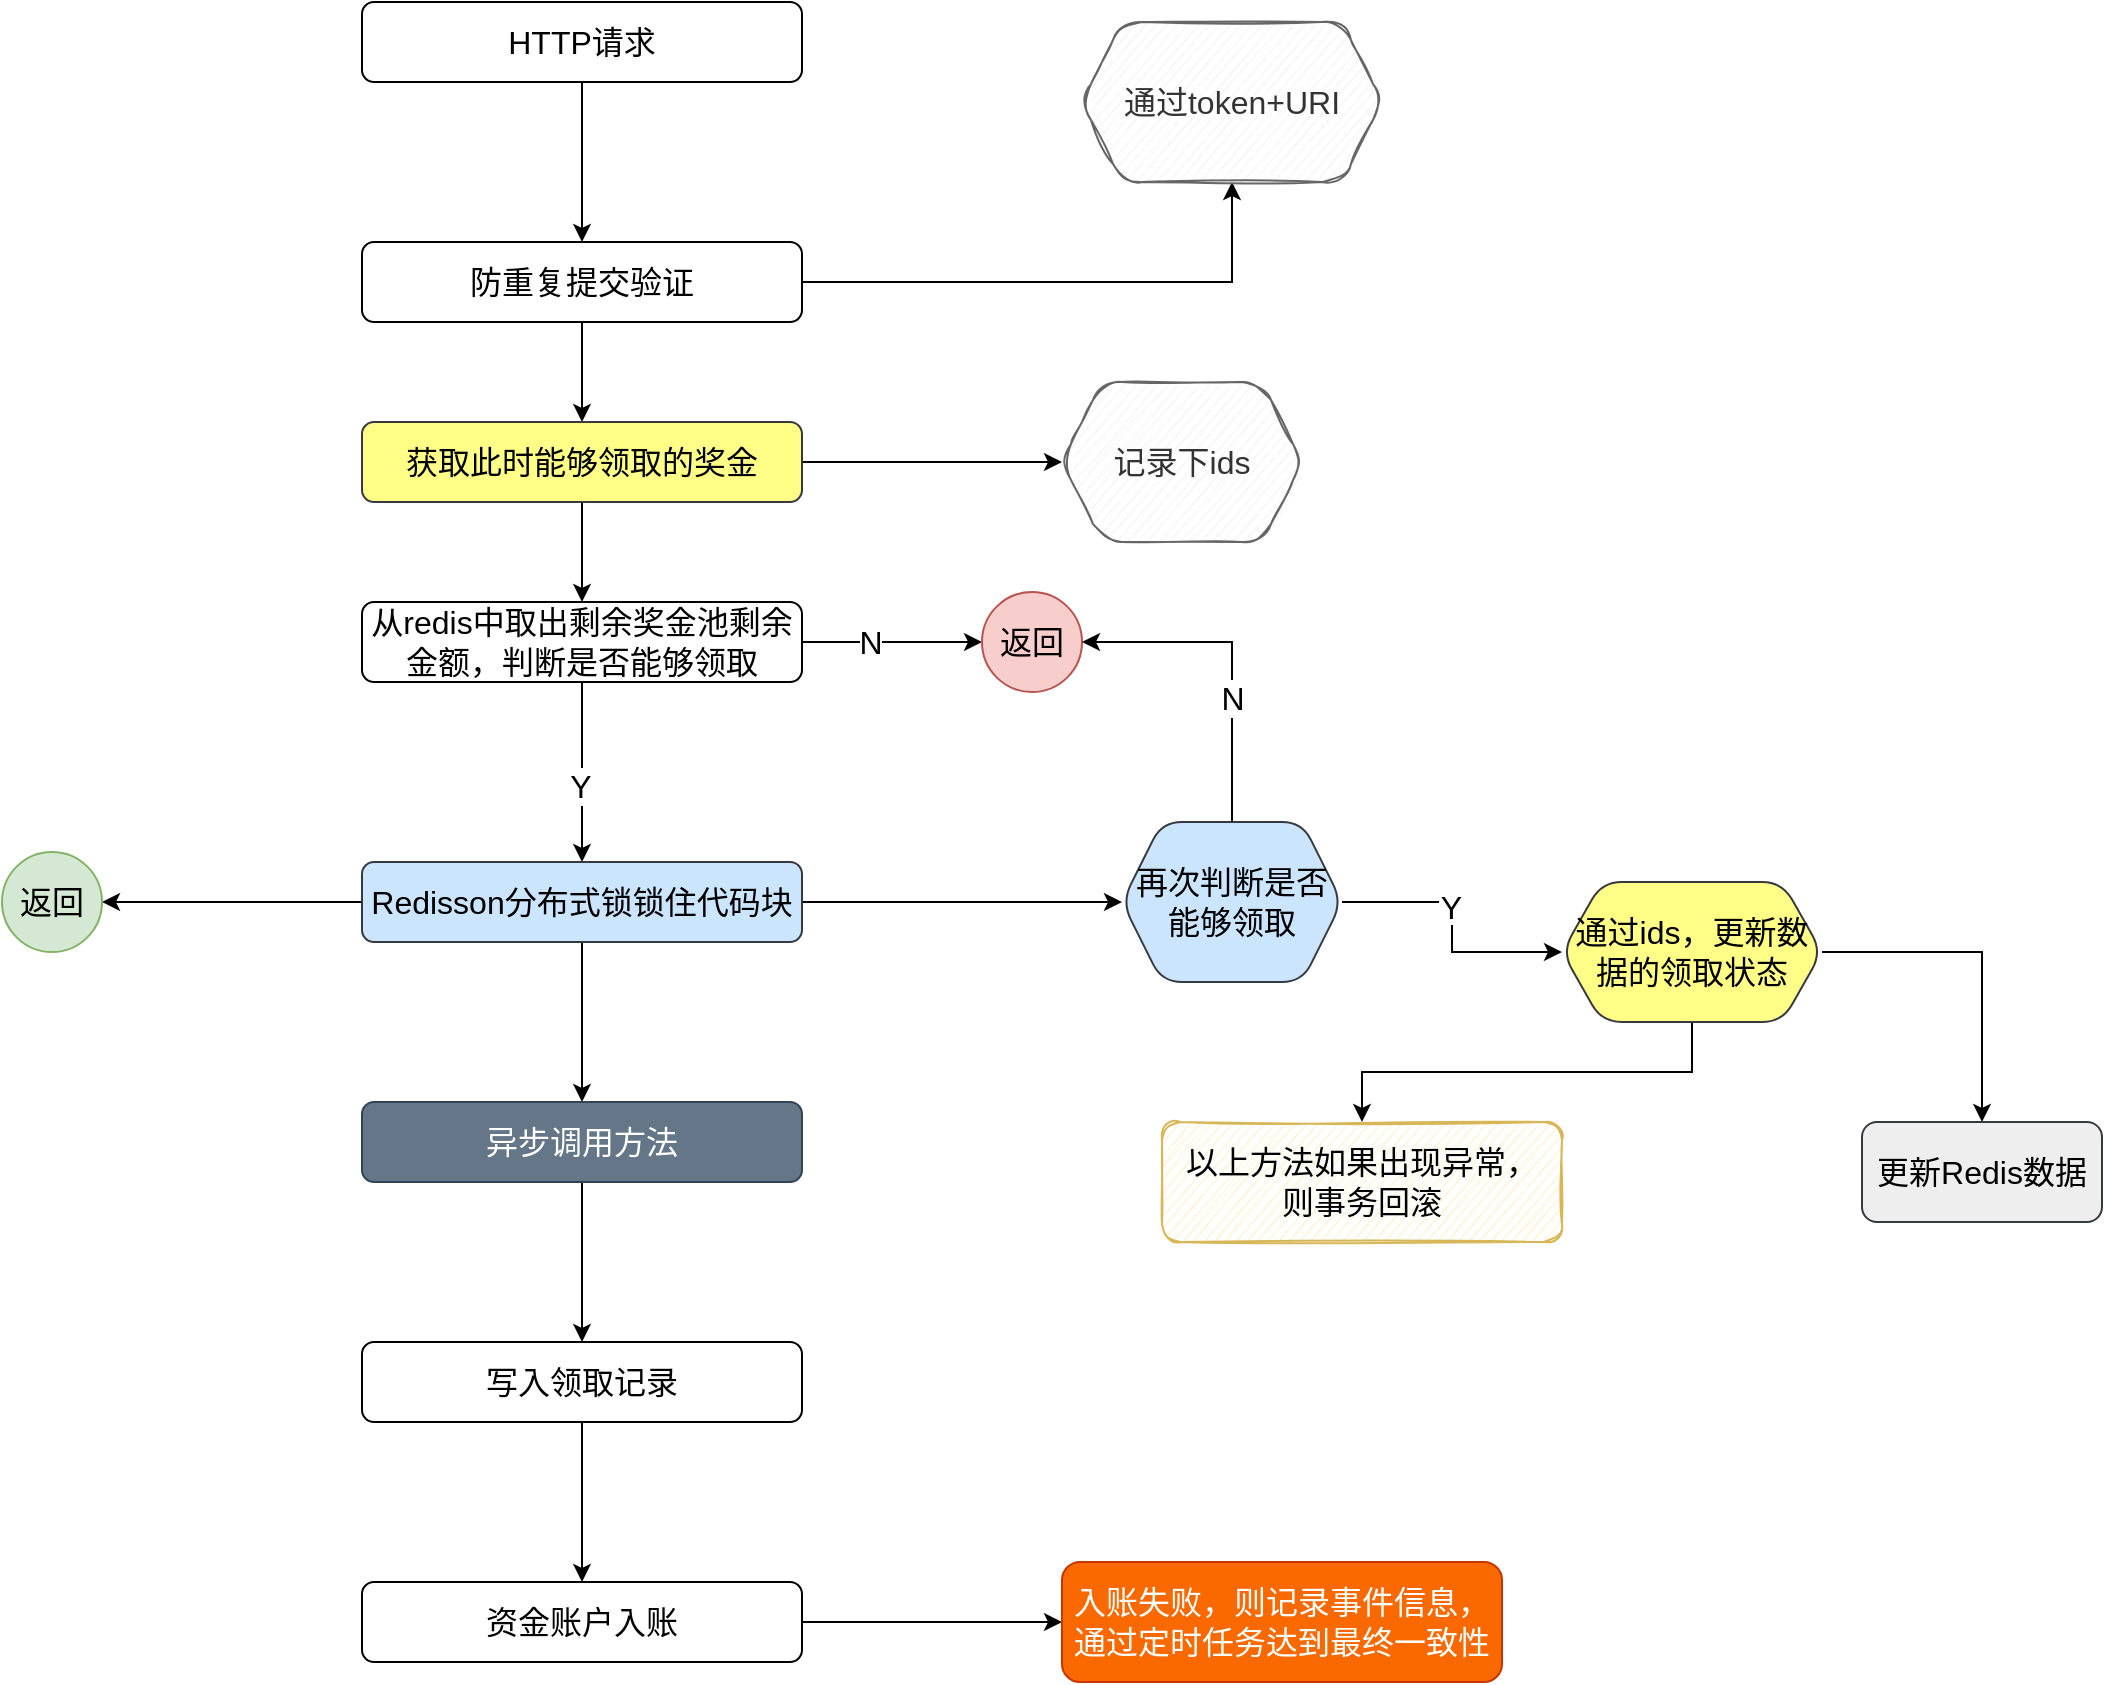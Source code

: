 <mxfile version="14.1.8" type="device"><diagram id="qa8paCVKxnfzHUK_xr65" name="第 1 页"><mxGraphModel dx="1679" dy="494" grid="1" gridSize="10" guides="1" tooltips="1" connect="1" arrows="1" fold="1" page="1" pageScale="1" pageWidth="827" pageHeight="1169" math="0" shadow="0"><root><mxCell id="0"/><mxCell id="1" parent="0"/><mxCell id="yfkJVNuTDu2ubEKkGLKr-3" value="" style="edgeStyle=orthogonalEdgeStyle;rounded=0;orthogonalLoop=1;jettySize=auto;html=1;fontSize=16;" edge="1" parent="1" source="yfkJVNuTDu2ubEKkGLKr-1" target="yfkJVNuTDu2ubEKkGLKr-2"><mxGeometry relative="1" as="geometry"/></mxCell><mxCell id="yfkJVNuTDu2ubEKkGLKr-1" value="HTTP请求" style="rounded=1;whiteSpace=wrap;html=1;fontSize=16;" vertex="1" parent="1"><mxGeometry x="140" y="80" width="220" height="40" as="geometry"/></mxCell><mxCell id="yfkJVNuTDu2ubEKkGLKr-5" value="" style="edgeStyle=orthogonalEdgeStyle;rounded=0;orthogonalLoop=1;jettySize=auto;html=1;fontSize=16;" edge="1" parent="1" source="yfkJVNuTDu2ubEKkGLKr-2" target="yfkJVNuTDu2ubEKkGLKr-4"><mxGeometry relative="1" as="geometry"/></mxCell><mxCell id="yfkJVNuTDu2ubEKkGLKr-7" value="" style="edgeStyle=orthogonalEdgeStyle;rounded=0;orthogonalLoop=1;jettySize=auto;html=1;fontSize=16;" edge="1" parent="1" source="yfkJVNuTDu2ubEKkGLKr-2" target="yfkJVNuTDu2ubEKkGLKr-6"><mxGeometry relative="1" as="geometry"/></mxCell><mxCell id="yfkJVNuTDu2ubEKkGLKr-2" value="防重复提交验证" style="rounded=1;whiteSpace=wrap;html=1;fontSize=16;" vertex="1" parent="1"><mxGeometry x="140" y="200" width="220" height="40" as="geometry"/></mxCell><mxCell id="yfkJVNuTDu2ubEKkGLKr-4" value="通过token+URI" style="shape=hexagon;perimeter=hexagonPerimeter2;whiteSpace=wrap;html=1;fixedSize=1;rounded=1;fontSize=16;shadow=0;sketch=1;fillColor=#f5f5f5;strokeColor=#666666;fontColor=#333333;" vertex="1" parent="1"><mxGeometry x="500" y="90" width="150" height="80" as="geometry"/></mxCell><mxCell id="yfkJVNuTDu2ubEKkGLKr-9" value="" style="edgeStyle=orthogonalEdgeStyle;rounded=0;orthogonalLoop=1;jettySize=auto;html=1;fontSize=16;" edge="1" parent="1" source="yfkJVNuTDu2ubEKkGLKr-6" target="yfkJVNuTDu2ubEKkGLKr-8"><mxGeometry relative="1" as="geometry"/></mxCell><mxCell id="yfkJVNuTDu2ubEKkGLKr-11" value="" style="edgeStyle=orthogonalEdgeStyle;rounded=0;orthogonalLoop=1;jettySize=auto;html=1;fontSize=16;" edge="1" parent="1" source="yfkJVNuTDu2ubEKkGLKr-6" target="yfkJVNuTDu2ubEKkGLKr-10"><mxGeometry relative="1" as="geometry"/></mxCell><mxCell id="yfkJVNuTDu2ubEKkGLKr-6" value="获取此时能够领取的奖金" style="rounded=1;whiteSpace=wrap;html=1;fontSize=16;fillColor=#ffff88;strokeColor=#36393d;" vertex="1" parent="1"><mxGeometry x="140" y="290" width="220" height="40" as="geometry"/></mxCell><mxCell id="yfkJVNuTDu2ubEKkGLKr-13" value="" style="edgeStyle=orthogonalEdgeStyle;rounded=0;orthogonalLoop=1;jettySize=auto;html=1;fontSize=16;" edge="1" parent="1" source="yfkJVNuTDu2ubEKkGLKr-8" target="yfkJVNuTDu2ubEKkGLKr-12"><mxGeometry relative="1" as="geometry"/></mxCell><mxCell id="yfkJVNuTDu2ubEKkGLKr-14" value="N" style="edgeLabel;html=1;align=center;verticalAlign=middle;resizable=0;points=[];fontSize=16;" vertex="1" connectable="0" parent="yfkJVNuTDu2ubEKkGLKr-13"><mxGeometry x="-0.246" relative="1" as="geometry"><mxPoint as="offset"/></mxGeometry></mxCell><mxCell id="yfkJVNuTDu2ubEKkGLKr-16" value="" style="edgeStyle=orthogonalEdgeStyle;rounded=0;orthogonalLoop=1;jettySize=auto;html=1;fontSize=16;" edge="1" parent="1" source="yfkJVNuTDu2ubEKkGLKr-8" target="yfkJVNuTDu2ubEKkGLKr-15"><mxGeometry relative="1" as="geometry"/></mxCell><mxCell id="yfkJVNuTDu2ubEKkGLKr-17" value="Y" style="edgeLabel;html=1;align=center;verticalAlign=middle;resizable=0;points=[];fontSize=16;" vertex="1" connectable="0" parent="yfkJVNuTDu2ubEKkGLKr-16"><mxGeometry x="0.159" y="-1" relative="1" as="geometry"><mxPoint as="offset"/></mxGeometry></mxCell><mxCell id="yfkJVNuTDu2ubEKkGLKr-8" value="从redis中取出剩余奖金池剩余金额，判断是否能够领取" style="rounded=1;whiteSpace=wrap;html=1;fontSize=16;" vertex="1" parent="1"><mxGeometry x="140" y="380" width="220" height="40" as="geometry"/></mxCell><mxCell id="yfkJVNuTDu2ubEKkGLKr-10" value="记录下ids" style="shape=hexagon;perimeter=hexagonPerimeter2;whiteSpace=wrap;html=1;fixedSize=1;rounded=1;fontSize=16;fillColor=#f5f5f5;strokeColor=#666666;fontColor=#333333;sketch=1;" vertex="1" parent="1"><mxGeometry x="490" y="270" width="120" height="80" as="geometry"/></mxCell><mxCell id="yfkJVNuTDu2ubEKkGLKr-12" value="返回" style="ellipse;whiteSpace=wrap;html=1;rounded=1;fontSize=16;fillColor=#f8cecc;strokeColor=#b85450;" vertex="1" parent="1"><mxGeometry x="450" y="375" width="50" height="50" as="geometry"/></mxCell><mxCell id="yfkJVNuTDu2ubEKkGLKr-19" value="" style="edgeStyle=orthogonalEdgeStyle;rounded=0;orthogonalLoop=1;jettySize=auto;html=1;fontSize=16;" edge="1" parent="1" source="yfkJVNuTDu2ubEKkGLKr-15" target="yfkJVNuTDu2ubEKkGLKr-18"><mxGeometry relative="1" as="geometry"/></mxCell><mxCell id="yfkJVNuTDu2ubEKkGLKr-21" value="" style="edgeStyle=orthogonalEdgeStyle;rounded=0;orthogonalLoop=1;jettySize=auto;html=1;fontSize=16;entryX=0.5;entryY=0;entryDx=0;entryDy=0;" edge="1" parent="1" source="yfkJVNuTDu2ubEKkGLKr-15" target="yfkJVNuTDu2ubEKkGLKr-22"><mxGeometry relative="1" as="geometry"><mxPoint x="250" y="630" as="targetPoint"/></mxGeometry></mxCell><mxCell id="yfkJVNuTDu2ubEKkGLKr-41" value="" style="edgeStyle=orthogonalEdgeStyle;rounded=0;orthogonalLoop=1;jettySize=auto;html=1;fontSize=16;" edge="1" parent="1" source="yfkJVNuTDu2ubEKkGLKr-15" target="yfkJVNuTDu2ubEKkGLKr-40"><mxGeometry relative="1" as="geometry"/></mxCell><mxCell id="yfkJVNuTDu2ubEKkGLKr-15" value="Redisson分布式锁锁住代码块" style="rounded=1;whiteSpace=wrap;html=1;fontSize=16;fillColor=#cce5ff;strokeColor=#36393d;" vertex="1" parent="1"><mxGeometry x="140" y="510" width="220" height="40" as="geometry"/></mxCell><mxCell id="yfkJVNuTDu2ubEKkGLKr-18" value="再次判断是否&lt;br&gt;能够领取" style="shape=hexagon;perimeter=hexagonPerimeter2;whiteSpace=wrap;html=1;fixedSize=1;rounded=1;fontSize=16;fillColor=#cce5ff;strokeColor=#36393d;sketch=0;" vertex="1" parent="1"><mxGeometry x="520" y="490" width="110" height="80" as="geometry"/></mxCell><mxCell id="yfkJVNuTDu2ubEKkGLKr-25" value="" style="edgeStyle=orthogonalEdgeStyle;rounded=0;orthogonalLoop=1;jettySize=auto;html=1;fontSize=16;" edge="1" parent="1" source="yfkJVNuTDu2ubEKkGLKr-22" target="yfkJVNuTDu2ubEKkGLKr-24"><mxGeometry relative="1" as="geometry"/></mxCell><mxCell id="yfkJVNuTDu2ubEKkGLKr-22" value="异步调用方法" style="rounded=1;whiteSpace=wrap;html=1;fontSize=16;fillColor=#647687;strokeColor=#314354;fontColor=#ffffff;" vertex="1" parent="1"><mxGeometry x="140" y="630" width="220" height="40" as="geometry"/></mxCell><mxCell id="yfkJVNuTDu2ubEKkGLKr-27" value="" style="edgeStyle=orthogonalEdgeStyle;rounded=0;orthogonalLoop=1;jettySize=auto;html=1;fontSize=16;" edge="1" parent="1" source="yfkJVNuTDu2ubEKkGLKr-24" target="yfkJVNuTDu2ubEKkGLKr-26"><mxGeometry relative="1" as="geometry"/></mxCell><mxCell id="yfkJVNuTDu2ubEKkGLKr-24" value="写入领取记录" style="rounded=1;whiteSpace=wrap;html=1;fontSize=16;" vertex="1" parent="1"><mxGeometry x="140" y="750" width="220" height="40" as="geometry"/></mxCell><mxCell id="yfkJVNuTDu2ubEKkGLKr-33" value="" style="edgeStyle=orthogonalEdgeStyle;rounded=0;orthogonalLoop=1;jettySize=auto;html=1;fontSize=16;" edge="1" parent="1" source="yfkJVNuTDu2ubEKkGLKr-26" target="yfkJVNuTDu2ubEKkGLKr-32"><mxGeometry relative="1" as="geometry"/></mxCell><mxCell id="yfkJVNuTDu2ubEKkGLKr-26" value="资金账户入账" style="rounded=1;whiteSpace=wrap;html=1;fontSize=16;" vertex="1" parent="1"><mxGeometry x="140" y="870" width="220" height="40" as="geometry"/></mxCell><mxCell id="yfkJVNuTDu2ubEKkGLKr-32" value="&lt;span&gt;入账失败，则记录事件信息，通过定时任务达到最终一致性&lt;/span&gt;" style="whiteSpace=wrap;html=1;rounded=1;fontSize=16;fillColor=#fa6800;strokeColor=#C73500;fontColor=#ffffff;" vertex="1" parent="1"><mxGeometry x="490" y="860" width="220" height="60" as="geometry"/></mxCell><mxCell id="yfkJVNuTDu2ubEKkGLKr-39" value="" style="edgeStyle=orthogonalEdgeStyle;rounded=0;orthogonalLoop=1;jettySize=auto;html=1;fontSize=16;" edge="1" parent="1" source="yfkJVNuTDu2ubEKkGLKr-36" target="yfkJVNuTDu2ubEKkGLKr-38"><mxGeometry relative="1" as="geometry"/></mxCell><mxCell id="yfkJVNuTDu2ubEKkGLKr-48" value="" style="edgeStyle=orthogonalEdgeStyle;rounded=0;orthogonalLoop=1;jettySize=auto;html=1;fontSize=16;" edge="1" parent="1" source="yfkJVNuTDu2ubEKkGLKr-36" target="yfkJVNuTDu2ubEKkGLKr-47"><mxGeometry relative="1" as="geometry"/></mxCell><mxCell id="yfkJVNuTDu2ubEKkGLKr-36" value="&lt;span style=&quot;color: rgb(0 , 0 , 0)&quot;&gt;通过ids，更新数据的领取状态&lt;/span&gt;" style="shape=hexagon;perimeter=hexagonPerimeter2;whiteSpace=wrap;html=1;fixedSize=1;rounded=1;fontSize=16;fillColor=#ffff88;strokeColor=#36393d;sketch=0;" vertex="1" parent="1"><mxGeometry x="740" y="520" width="130" height="70" as="geometry"/></mxCell><mxCell id="yfkJVNuTDu2ubEKkGLKr-37" value="" style="edgeStyle=orthogonalEdgeStyle;rounded=0;orthogonalLoop=1;jettySize=auto;html=1;fontSize=16;exitX=1;exitY=0.5;exitDx=0;exitDy=0;entryX=0;entryY=0.5;entryDx=0;entryDy=0;" edge="1" parent="1" source="yfkJVNuTDu2ubEKkGLKr-18" target="yfkJVNuTDu2ubEKkGLKr-36"><mxGeometry relative="1" as="geometry"><mxPoint x="370" y="540" as="sourcePoint"/><mxPoint x="625" y="510" as="targetPoint"/></mxGeometry></mxCell><mxCell id="yfkJVNuTDu2ubEKkGLKr-44" value="Y" style="edgeLabel;align=center;verticalAlign=middle;resizable=0;points=[];fontSize=16;" vertex="1" connectable="0" parent="yfkJVNuTDu2ubEKkGLKr-37"><mxGeometry x="-0.19" y="-1" relative="1" as="geometry"><mxPoint as="offset"/></mxGeometry></mxCell><mxCell id="yfkJVNuTDu2ubEKkGLKr-38" value="&lt;span style=&quot;color: rgb(0 , 0 , 0)&quot;&gt;以上方法如果出现异常，&lt;br&gt;则事务回滚&lt;/span&gt;" style="whiteSpace=wrap;html=1;rounded=1;fontSize=16;strokeColor=#d6b656;fillColor=#fff2cc;sketch=1;" vertex="1" parent="1"><mxGeometry x="540" y="640" width="200" height="60" as="geometry"/></mxCell><mxCell id="yfkJVNuTDu2ubEKkGLKr-40" value="返回" style="ellipse;whiteSpace=wrap;html=1;rounded=1;fontSize=16;fillColor=#d5e8d4;strokeColor=#82b366;" vertex="1" parent="1"><mxGeometry x="-40" y="505" width="50" height="50" as="geometry"/></mxCell><mxCell id="yfkJVNuTDu2ubEKkGLKr-45" value="" style="edgeStyle=orthogonalEdgeStyle;rounded=0;orthogonalLoop=1;jettySize=auto;html=1;fontSize=16;entryX=1;entryY=0.5;entryDx=0;entryDy=0;exitX=0.5;exitY=0;exitDx=0;exitDy=0;" edge="1" parent="1" source="yfkJVNuTDu2ubEKkGLKr-18" target="yfkJVNuTDu2ubEKkGLKr-12"><mxGeometry relative="1" as="geometry"><mxPoint x="370" y="410" as="sourcePoint"/><mxPoint x="460" y="410" as="targetPoint"/></mxGeometry></mxCell><mxCell id="yfkJVNuTDu2ubEKkGLKr-46" value="N" style="edgeLabel;html=1;align=center;verticalAlign=middle;resizable=0;points=[];fontSize=16;" vertex="1" connectable="0" parent="yfkJVNuTDu2ubEKkGLKr-45"><mxGeometry x="-0.246" relative="1" as="geometry"><mxPoint as="offset"/></mxGeometry></mxCell><mxCell id="yfkJVNuTDu2ubEKkGLKr-47" value="更新Redis数据" style="whiteSpace=wrap;html=1;rounded=1;fontSize=16;strokeColor=#36393d;fillColor=#eeeeee;sketch=0;" vertex="1" parent="1"><mxGeometry x="890" y="640" width="120" height="50" as="geometry"/></mxCell></root></mxGraphModel></diagram></mxfile>